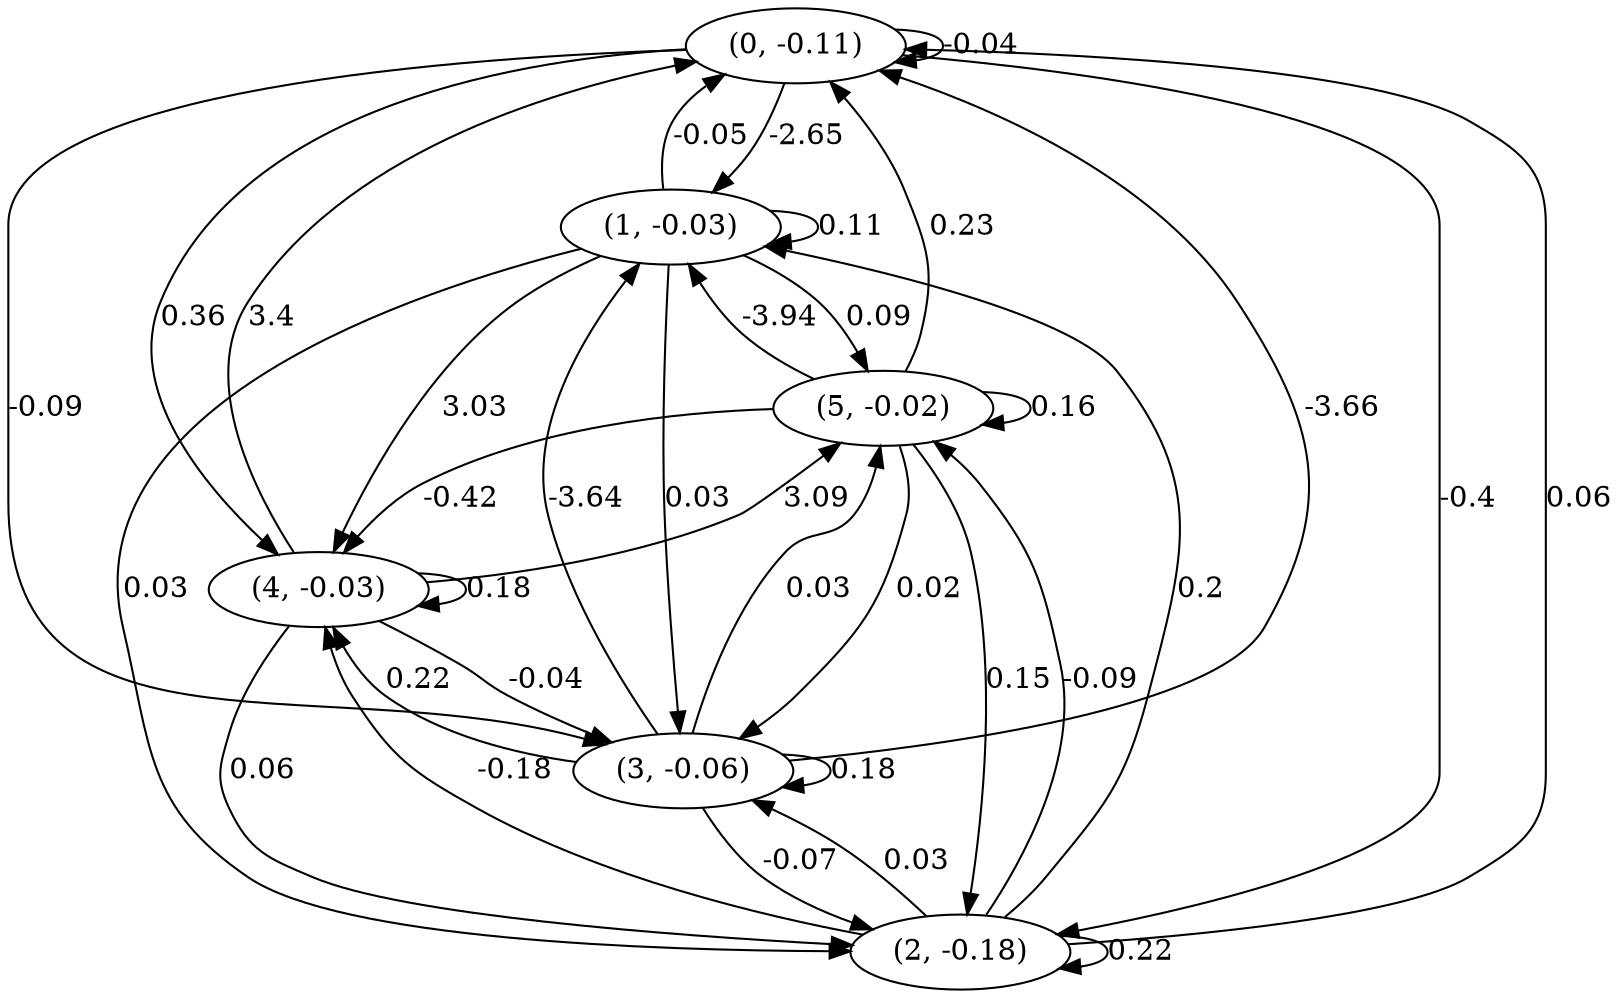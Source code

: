 digraph {
    0 [ label = "(0, -0.11)" ]
    1 [ label = "(1, -0.03)" ]
    2 [ label = "(2, -0.18)" ]
    3 [ label = "(3, -0.06)" ]
    4 [ label = "(4, -0.03)" ]
    5 [ label = "(5, -0.02)" ]
    0 -> 0 [ label = "-0.04" ]
    1 -> 1 [ label = "0.11" ]
    2 -> 2 [ label = "0.22" ]
    3 -> 3 [ label = "0.18" ]
    4 -> 4 [ label = "0.18" ]
    5 -> 5 [ label = "0.16" ]
    1 -> 0 [ label = "-0.05" ]
    2 -> 0 [ label = "0.06" ]
    3 -> 0 [ label = "-3.66" ]
    4 -> 0 [ label = "3.4" ]
    5 -> 0 [ label = "0.23" ]
    0 -> 1 [ label = "-2.65" ]
    2 -> 1 [ label = "0.2" ]
    3 -> 1 [ label = "-3.64" ]
    5 -> 1 [ label = "-3.94" ]
    0 -> 2 [ label = "-0.4" ]
    1 -> 2 [ label = "0.03" ]
    3 -> 2 [ label = "-0.07" ]
    4 -> 2 [ label = "0.06" ]
    5 -> 2 [ label = "0.15" ]
    0 -> 3 [ label = "-0.09" ]
    1 -> 3 [ label = "0.03" ]
    2 -> 3 [ label = "0.03" ]
    4 -> 3 [ label = "-0.04" ]
    5 -> 3 [ label = "0.02" ]
    0 -> 4 [ label = "0.36" ]
    1 -> 4 [ label = "3.03" ]
    2 -> 4 [ label = "-0.18" ]
    3 -> 4 [ label = "0.22" ]
    5 -> 4 [ label = "-0.42" ]
    1 -> 5 [ label = "0.09" ]
    2 -> 5 [ label = "-0.09" ]
    3 -> 5 [ label = "0.03" ]
    4 -> 5 [ label = "3.09" ]
}

